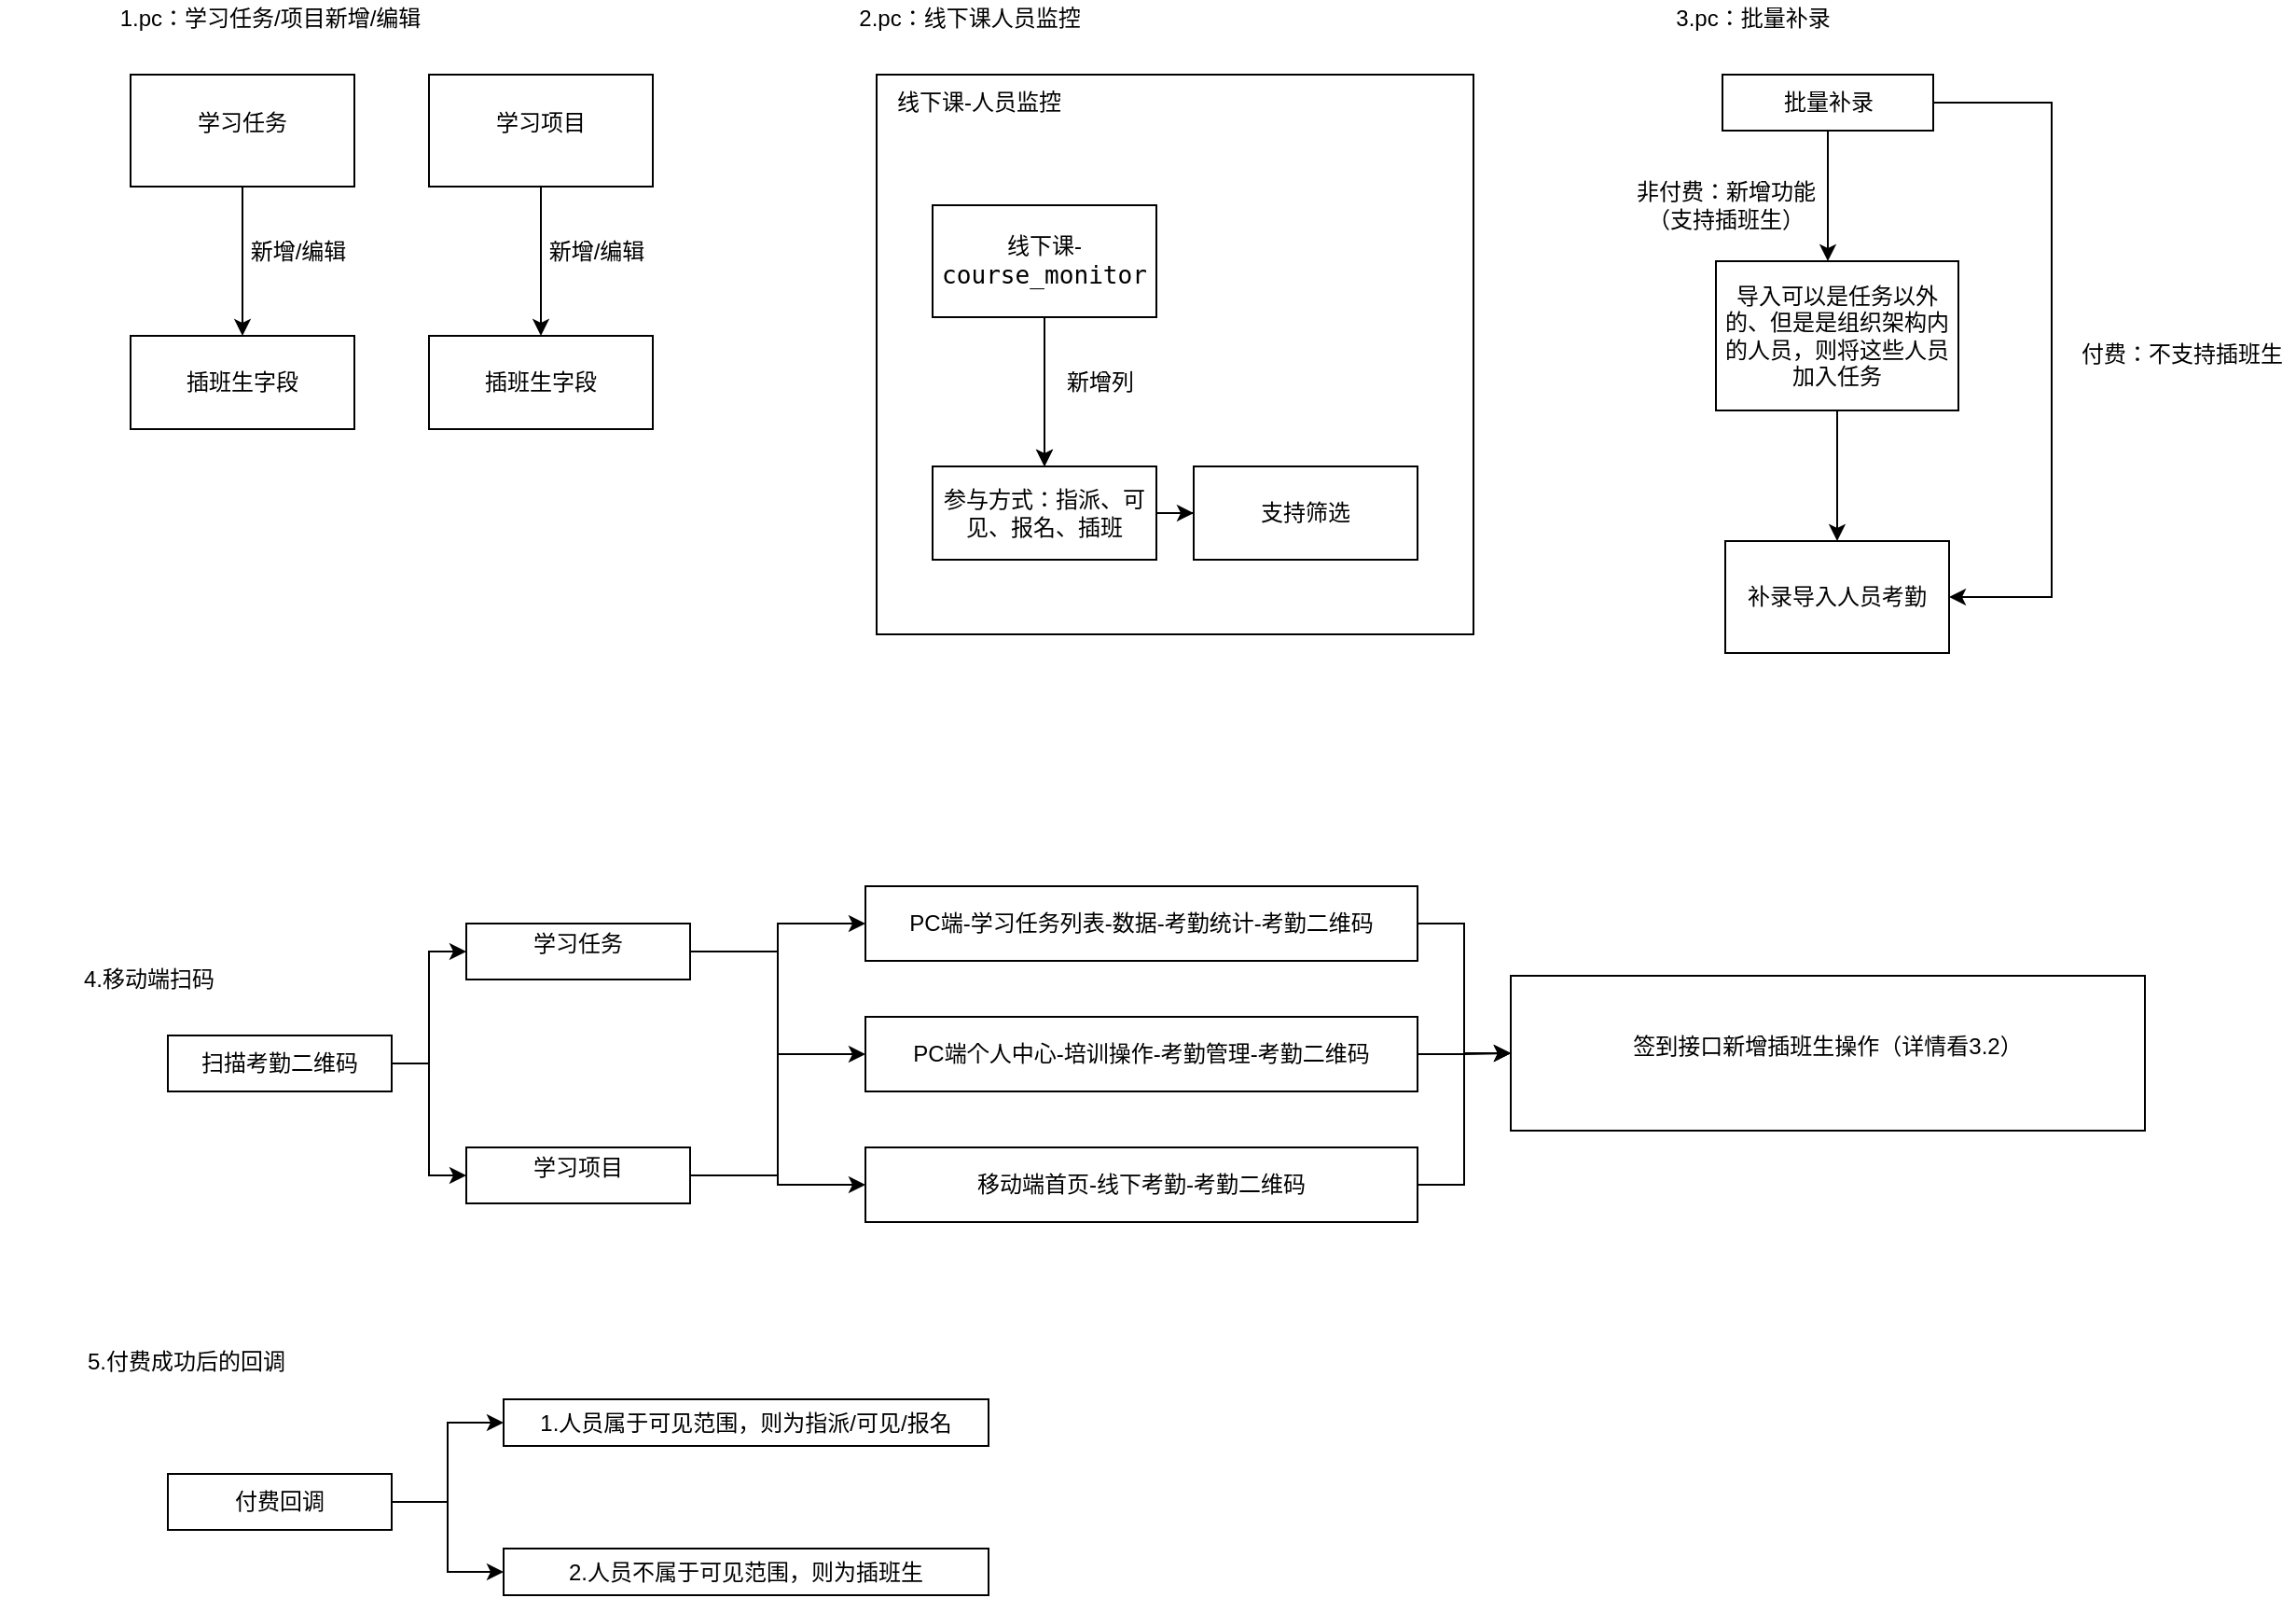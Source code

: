 <mxfile version="15.7.0" type="github">
  <diagram id="QQz61ZircIYbnm9vTsVw" name="第 1 页">
    <mxGraphModel dx="2489" dy="762" grid="1" gridSize="10" guides="1" tooltips="1" connect="1" arrows="1" fold="1" page="1" pageScale="1" pageWidth="827" pageHeight="1169" math="0" shadow="0">
      <root>
        <mxCell id="0" />
        <mxCell id="1" parent="0" />
        <mxCell id="unKhJV9gm8ckkjL5pCyX-3" style="edgeStyle=orthogonalEdgeStyle;rounded=0;orthogonalLoop=1;jettySize=auto;html=1;" parent="1" source="unKhJV9gm8ckkjL5pCyX-1" edge="1">
          <mxGeometry relative="1" as="geometry">
            <mxPoint x="-10" y="200" as="targetPoint" />
          </mxGeometry>
        </mxCell>
        <mxCell id="unKhJV9gm8ckkjL5pCyX-1" value="&lt;div class=&quot;lake-content&quot;&gt;&lt;p id=&quot;ud83db1a8&quot; class=&quot;ne-p&quot; style=&quot;margin: 0 ; padding: 0 ; min-height: 24px&quot;&gt;&lt;span class=&quot;ne-text&quot;&gt;学习任务&lt;/span&gt;&lt;/p&gt;&lt;/div&gt;" style="rounded=0;whiteSpace=wrap;html=1;" parent="1" vertex="1">
          <mxGeometry x="-70" y="60" width="120" height="60" as="geometry" />
        </mxCell>
        <mxCell id="unKhJV9gm8ckkjL5pCyX-8" style="edgeStyle=orthogonalEdgeStyle;rounded=0;orthogonalLoop=1;jettySize=auto;html=1;entryX=0.5;entryY=0;entryDx=0;entryDy=0;" parent="1" source="unKhJV9gm8ckkjL5pCyX-2" target="unKhJV9gm8ckkjL5pCyX-6" edge="1">
          <mxGeometry relative="1" as="geometry" />
        </mxCell>
        <mxCell id="unKhJV9gm8ckkjL5pCyX-2" value="&lt;div class=&quot;lake-content&quot;&gt;&lt;p id=&quot;ud83db1a8&quot; class=&quot;ne-p&quot; style=&quot;margin: 0 ; padding: 0 ; min-height: 24px&quot;&gt;&lt;span class=&quot;ne-text&quot;&gt;学习项目&lt;/span&gt;&lt;/p&gt;&lt;/div&gt;" style="rounded=0;whiteSpace=wrap;html=1;" parent="1" vertex="1">
          <mxGeometry x="90" y="60" width="120" height="60" as="geometry" />
        </mxCell>
        <mxCell id="unKhJV9gm8ckkjL5pCyX-4" value="&lt;div class=&quot;lake-content&quot;&gt;&lt;span class=&quot;ne-text&quot;&gt;插班生字段&lt;/span&gt;&lt;/div&gt;" style="rounded=0;whiteSpace=wrap;html=1;" parent="1" vertex="1">
          <mxGeometry x="-70" y="200" width="120" height="50" as="geometry" />
        </mxCell>
        <mxCell id="unKhJV9gm8ckkjL5pCyX-5" value="新增/编辑" style="text;html=1;strokeColor=none;fillColor=none;align=center;verticalAlign=middle;whiteSpace=wrap;rounded=0;" parent="1" vertex="1">
          <mxGeometry x="-10" y="140" width="60" height="30" as="geometry" />
        </mxCell>
        <mxCell id="unKhJV9gm8ckkjL5pCyX-6" value="&lt;div class=&quot;lake-content&quot;&gt;&lt;span class=&quot;ne-text&quot;&gt;插班生字段&lt;/span&gt;&lt;/div&gt;" style="rounded=0;whiteSpace=wrap;html=1;" parent="1" vertex="1">
          <mxGeometry x="90" y="200" width="120" height="50" as="geometry" />
        </mxCell>
        <mxCell id="unKhJV9gm8ckkjL5pCyX-7" value="新增/编辑" style="text;html=1;strokeColor=none;fillColor=none;align=center;verticalAlign=middle;whiteSpace=wrap;rounded=0;" parent="1" vertex="1">
          <mxGeometry x="150" y="140" width="60" height="30" as="geometry" />
        </mxCell>
        <mxCell id="unKhJV9gm8ckkjL5pCyX-20" value="" style="rounded=0;whiteSpace=wrap;html=1;labelBackgroundColor=#FFFFFF;fontColor=#000000;" parent="1" vertex="1">
          <mxGeometry x="330" y="60" width="320" height="300" as="geometry" />
        </mxCell>
        <mxCell id="unKhJV9gm8ckkjL5pCyX-17" value="线下课-&lt;span style=&quot;font-family: &amp;#34;jetbrains mono&amp;#34; , monospace ; font-size: 9.8pt ; background-color: rgb(255 , 255 , 255)&quot;&gt;course_monitor&lt;/span&gt;" style="rounded=0;whiteSpace=wrap;html=1;" parent="1" vertex="1">
          <mxGeometry x="360" y="130" width="120" height="60" as="geometry" />
        </mxCell>
        <mxCell id="unKhJV9gm8ckkjL5pCyX-18" style="edgeStyle=orthogonalEdgeStyle;rounded=0;orthogonalLoop=1;jettySize=auto;html=1;fontColor=#000000;" parent="1" source="unKhJV9gm8ckkjL5pCyX-17" edge="1">
          <mxGeometry relative="1" as="geometry">
            <mxPoint x="420" y="270" as="targetPoint" />
          </mxGeometry>
        </mxCell>
        <mxCell id="unKhJV9gm8ckkjL5pCyX-27" style="edgeStyle=orthogonalEdgeStyle;rounded=0;orthogonalLoop=1;jettySize=auto;html=1;fontColor=#000000;" parent="1" source="unKhJV9gm8ckkjL5pCyX-19" target="unKhJV9gm8ckkjL5pCyX-26" edge="1">
          <mxGeometry relative="1" as="geometry" />
        </mxCell>
        <mxCell id="unKhJV9gm8ckkjL5pCyX-19" value="&lt;div class=&quot;lake-content&quot;&gt;&lt;span&gt;参与方式&lt;/span&gt;：&lt;span&gt;指派、可见、报名、插班&lt;/span&gt;&lt;/div&gt;" style="rounded=0;whiteSpace=wrap;html=1;" parent="1" vertex="1">
          <mxGeometry x="360" y="270" width="120" height="50" as="geometry" />
        </mxCell>
        <mxCell id="unKhJV9gm8ckkjL5pCyX-21" value="线下课-人员监控" style="text;html=1;strokeColor=none;fillColor=none;align=center;verticalAlign=middle;whiteSpace=wrap;rounded=0;labelBackgroundColor=#FFFFFF;fontColor=#000000;" parent="1" vertex="1">
          <mxGeometry x="330" y="60" width="110" height="30" as="geometry" />
        </mxCell>
        <mxCell id="unKhJV9gm8ckkjL5pCyX-22" value="线下课-&lt;span style=&quot;font-family: &amp;#34;jetbrains mono&amp;#34; , monospace ; font-size: 9.8pt ; background-color: rgb(255 , 255 , 255)&quot;&gt;course_monitor&lt;/span&gt;" style="rounded=0;whiteSpace=wrap;html=1;" parent="1" vertex="1">
          <mxGeometry x="360" y="130" width="120" height="60" as="geometry" />
        </mxCell>
        <mxCell id="unKhJV9gm8ckkjL5pCyX-23" style="edgeStyle=orthogonalEdgeStyle;rounded=0;orthogonalLoop=1;jettySize=auto;html=1;fontColor=#000000;" parent="1" source="unKhJV9gm8ckkjL5pCyX-22" edge="1">
          <mxGeometry relative="1" as="geometry">
            <mxPoint x="420" y="270" as="targetPoint" />
          </mxGeometry>
        </mxCell>
        <mxCell id="unKhJV9gm8ckkjL5pCyX-26" value="&lt;div class=&quot;lake-content&quot;&gt;支持筛选&lt;/div&gt;" style="rounded=0;whiteSpace=wrap;html=1;" parent="1" vertex="1">
          <mxGeometry x="500" y="270" width="120" height="50" as="geometry" />
        </mxCell>
        <mxCell id="unKhJV9gm8ckkjL5pCyX-48" style="edgeStyle=orthogonalEdgeStyle;rounded=0;orthogonalLoop=1;jettySize=auto;html=1;entryX=0;entryY=0.5;entryDx=0;entryDy=0;fontColor=#000000;" parent="1" source="unKhJV9gm8ckkjL5pCyX-50" target="unKhJV9gm8ckkjL5pCyX-52" edge="1">
          <mxGeometry relative="1" as="geometry" />
        </mxCell>
        <mxCell id="unKhJV9gm8ckkjL5pCyX-49" style="edgeStyle=orthogonalEdgeStyle;rounded=0;orthogonalLoop=1;jettySize=auto;html=1;entryX=0;entryY=0.5;entryDx=0;entryDy=0;fontColor=#000000;" parent="1" source="unKhJV9gm8ckkjL5pCyX-50" target="unKhJV9gm8ckkjL5pCyX-54" edge="1">
          <mxGeometry relative="1" as="geometry" />
        </mxCell>
        <mxCell id="unKhJV9gm8ckkjL5pCyX-50" value="&lt;div class=&quot;lake-content&quot;&gt;&lt;span class=&quot;ne-text&quot;&gt;扫描考勤二维码&lt;/span&gt;&lt;/div&gt;" style="rounded=0;whiteSpace=wrap;html=1;labelBackgroundColor=#FFFFFF;fontColor=#000000;" parent="1" vertex="1">
          <mxGeometry x="-50" y="575" width="120" height="30" as="geometry" />
        </mxCell>
        <mxCell id="unKhJV9gm8ckkjL5pCyX-51" style="edgeStyle=orthogonalEdgeStyle;rounded=0;orthogonalLoop=1;jettySize=auto;html=1;entryX=0;entryY=0.5;entryDx=0;entryDy=0;fontColor=#000000;" parent="1" source="unKhJV9gm8ckkjL5pCyX-52" target="unKhJV9gm8ckkjL5pCyX-58" edge="1">
          <mxGeometry relative="1" as="geometry" />
        </mxCell>
        <mxCell id="unKhJV9gm8ckkjL5pCyX-68" style="edgeStyle=orthogonalEdgeStyle;rounded=0;orthogonalLoop=1;jettySize=auto;html=1;entryX=0;entryY=0.5;entryDx=0;entryDy=0;fontColor=#000000;" parent="1" source="unKhJV9gm8ckkjL5pCyX-52" target="unKhJV9gm8ckkjL5pCyX-66" edge="1">
          <mxGeometry relative="1" as="geometry" />
        </mxCell>
        <mxCell id="unKhJV9gm8ckkjL5pCyX-52" value="&lt;div class=&quot;lake-content&quot;&gt;&lt;p id=&quot;u7b562a75&quot; class=&quot;ne-p&quot; style=&quot;margin: 0 ; padding: 0 ; min-height: 24px&quot;&gt;&lt;span class=&quot;ne-text&quot;&gt;学习任务&lt;/span&gt;&lt;/p&gt;&lt;/div&gt;" style="rounded=0;whiteSpace=wrap;html=1;labelBackgroundColor=#FFFFFF;fontColor=#000000;" parent="1" vertex="1">
          <mxGeometry x="110" y="515" width="120" height="30" as="geometry" />
        </mxCell>
        <mxCell id="unKhJV9gm8ckkjL5pCyX-73" style="edgeStyle=orthogonalEdgeStyle;rounded=0;orthogonalLoop=1;jettySize=auto;html=1;entryX=0;entryY=0.5;entryDx=0;entryDy=0;fontColor=#000000;" parent="1" source="unKhJV9gm8ckkjL5pCyX-54" target="unKhJV9gm8ckkjL5pCyX-65" edge="1">
          <mxGeometry relative="1" as="geometry" />
        </mxCell>
        <mxCell id="unKhJV9gm8ckkjL5pCyX-54" value="&lt;div class=&quot;lake-content&quot;&gt;&lt;p id=&quot;u7b562a75&quot; class=&quot;ne-p&quot; style=&quot;margin: 0 ; padding: 0 ; min-height: 24px&quot;&gt;&lt;span class=&quot;ne-text&quot;&gt;学习项目&lt;/span&gt;&lt;/p&gt;&lt;/div&gt;" style="rounded=0;whiteSpace=wrap;html=1;labelBackgroundColor=#FFFFFF;fontColor=#000000;" parent="1" vertex="1">
          <mxGeometry x="110" y="635" width="120" height="30" as="geometry" />
        </mxCell>
        <mxCell id="unKhJV9gm8ckkjL5pCyX-70" style="edgeStyle=orthogonalEdgeStyle;rounded=0;orthogonalLoop=1;jettySize=auto;html=1;entryX=0;entryY=0.5;entryDx=0;entryDy=0;fontColor=#000000;" parent="1" source="unKhJV9gm8ckkjL5pCyX-58" target="unKhJV9gm8ckkjL5pCyX-69" edge="1">
          <mxGeometry relative="1" as="geometry" />
        </mxCell>
        <mxCell id="unKhJV9gm8ckkjL5pCyX-58" value="&lt;span&gt;PC端-学习任务列表-数据-考勤统计-考勤二维码&lt;/span&gt;" style="rounded=0;whiteSpace=wrap;html=1;labelBackgroundColor=#FFFFFF;fontColor=#000000;" parent="1" vertex="1">
          <mxGeometry x="324" y="495" width="296" height="40" as="geometry" />
        </mxCell>
        <mxCell id="unKhJV9gm8ckkjL5pCyX-71" style="edgeStyle=orthogonalEdgeStyle;rounded=0;orthogonalLoop=1;jettySize=auto;html=1;entryX=0;entryY=0.5;entryDx=0;entryDy=0;fontColor=#000000;" parent="1" source="unKhJV9gm8ckkjL5pCyX-65" target="unKhJV9gm8ckkjL5pCyX-69" edge="1">
          <mxGeometry relative="1" as="geometry" />
        </mxCell>
        <mxCell id="unKhJV9gm8ckkjL5pCyX-65" value="&lt;div class=&quot;lake-content&quot;&gt;&lt;span class=&quot;ne-text&quot;&gt;PC端个人中心-培训操作-考勤管理-考勤二维码&lt;/span&gt;&lt;/div&gt;" style="rounded=0;whiteSpace=wrap;html=1;labelBackgroundColor=#FFFFFF;fontColor=#000000;" parent="1" vertex="1">
          <mxGeometry x="324" y="565" width="296" height="40" as="geometry" />
        </mxCell>
        <mxCell id="unKhJV9gm8ckkjL5pCyX-72" style="edgeStyle=orthogonalEdgeStyle;rounded=0;orthogonalLoop=1;jettySize=auto;html=1;entryX=0;entryY=0.5;entryDx=0;entryDy=0;fontColor=#000000;" parent="1" source="unKhJV9gm8ckkjL5pCyX-66" target="unKhJV9gm8ckkjL5pCyX-69" edge="1">
          <mxGeometry relative="1" as="geometry" />
        </mxCell>
        <mxCell id="unKhJV9gm8ckkjL5pCyX-66" value="&lt;div class=&quot;lake-content&quot;&gt;&lt;span class=&quot;ne-text&quot;&gt;移动端首页-线下考勤-考勤二维码&lt;/span&gt;&lt;/div&gt;" style="rounded=0;whiteSpace=wrap;html=1;labelBackgroundColor=#FFFFFF;fontColor=#000000;" parent="1" vertex="1">
          <mxGeometry x="324" y="635" width="296" height="40" as="geometry" />
        </mxCell>
        <mxCell id="unKhJV9gm8ckkjL5pCyX-69" value="&lt;div class=&quot;lake-content&quot;&gt;&lt;p id=&quot;u7b562a75&quot; class=&quot;ne-p&quot; style=&quot;margin: 0 ; padding: 0 ; min-height: 24px&quot;&gt;&lt;span class=&quot;ne-text&quot;&gt;签到接口新增插班生操作（详情看3.2）&lt;/span&gt;&lt;/p&gt;&lt;/div&gt;" style="rounded=0;whiteSpace=wrap;html=1;labelBackgroundColor=#FFFFFF;fontColor=#000000;" parent="1" vertex="1">
          <mxGeometry x="670" y="543" width="340" height="83" as="geometry" />
        </mxCell>
        <mxCell id="unKhJV9gm8ckkjL5pCyX-75" value="1.pc：学习任务/项目新增/编辑" style="text;html=1;strokeColor=none;fillColor=none;align=center;verticalAlign=middle;whiteSpace=wrap;rounded=0;labelBackgroundColor=#FFFFFF;fontColor=#000000;" parent="1" vertex="1">
          <mxGeometry x="-80" y="20" width="170" height="20" as="geometry" />
        </mxCell>
        <mxCell id="unKhJV9gm8ckkjL5pCyX-76" value="2.pc：线下课人员监控" style="text;html=1;strokeColor=none;fillColor=none;align=center;verticalAlign=middle;whiteSpace=wrap;rounded=0;labelBackgroundColor=#FFFFFF;fontColor=#000000;" parent="1" vertex="1">
          <mxGeometry x="300" y="20" width="160" height="20" as="geometry" />
        </mxCell>
        <mxCell id="unKhJV9gm8ckkjL5pCyX-77" value="4.移动端扫码" style="text;html=1;strokeColor=none;fillColor=none;align=center;verticalAlign=middle;whiteSpace=wrap;rounded=0;labelBackgroundColor=#FFFFFF;fontColor=#000000;" parent="1" vertex="1">
          <mxGeometry x="-140" y="535" width="160" height="20" as="geometry" />
        </mxCell>
        <mxCell id="unKhJV9gm8ckkjL5pCyX-79" value="新增列" style="text;html=1;strokeColor=none;fillColor=none;align=center;verticalAlign=middle;whiteSpace=wrap;rounded=0;labelBackgroundColor=#FFFFFF;fontColor=#000000;" parent="1" vertex="1">
          <mxGeometry x="420" y="210" width="60" height="30" as="geometry" />
        </mxCell>
        <mxCell id="unKhJV9gm8ckkjL5pCyX-84" value="3.pc：批量补录" style="text;html=1;strokeColor=none;fillColor=none;align=center;verticalAlign=middle;whiteSpace=wrap;rounded=0;labelBackgroundColor=#FFFFFF;fontColor=#000000;" parent="1" vertex="1">
          <mxGeometry x="720" y="20" width="160" height="20" as="geometry" />
        </mxCell>
        <mxCell id="unKhJV9gm8ckkjL5pCyX-86" style="edgeStyle=orthogonalEdgeStyle;rounded=0;orthogonalLoop=1;jettySize=auto;html=1;fontColor=#000000;" parent="1" source="unKhJV9gm8ckkjL5pCyX-85" edge="1">
          <mxGeometry relative="1" as="geometry">
            <mxPoint x="840" y="160" as="targetPoint" />
          </mxGeometry>
        </mxCell>
        <mxCell id="unKhJV9gm8ckkjL5pCyX-91" style="edgeStyle=orthogonalEdgeStyle;rounded=0;orthogonalLoop=1;jettySize=auto;html=1;entryX=1;entryY=0.5;entryDx=0;entryDy=0;fontColor=#000000;" parent="1" source="unKhJV9gm8ckkjL5pCyX-85" target="unKhJV9gm8ckkjL5pCyX-90" edge="1">
          <mxGeometry relative="1" as="geometry">
            <Array as="points">
              <mxPoint x="960" y="75" />
              <mxPoint x="960" y="340" />
            </Array>
          </mxGeometry>
        </mxCell>
        <mxCell id="unKhJV9gm8ckkjL5pCyX-85" value="批量补录" style="rounded=0;whiteSpace=wrap;html=1;labelBackgroundColor=#FFFFFF;fontColor=#000000;" parent="1" vertex="1">
          <mxGeometry x="783.5" y="60" width="113" height="30" as="geometry" />
        </mxCell>
        <mxCell id="unKhJV9gm8ckkjL5pCyX-89" style="edgeStyle=orthogonalEdgeStyle;rounded=0;orthogonalLoop=1;jettySize=auto;html=1;fontColor=#000000;" parent="1" source="unKhJV9gm8ckkjL5pCyX-87" edge="1">
          <mxGeometry relative="1" as="geometry">
            <mxPoint x="845" y="310" as="targetPoint" />
          </mxGeometry>
        </mxCell>
        <mxCell id="unKhJV9gm8ckkjL5pCyX-87" value="导入可以是任务以外的、但是是组织架构内的人员，则将这些人员加入任务" style="rounded=0;whiteSpace=wrap;html=1;labelBackgroundColor=#FFFFFF;fontColor=#000000;" parent="1" vertex="1">
          <mxGeometry x="780" y="160" width="130" height="80" as="geometry" />
        </mxCell>
        <mxCell id="unKhJV9gm8ckkjL5pCyX-88" value="非付费：新增功能（支持插班生）" style="text;html=1;strokeColor=none;fillColor=none;align=center;verticalAlign=middle;whiteSpace=wrap;rounded=0;labelBackgroundColor=#FFFFFF;fontColor=#000000;" parent="1" vertex="1">
          <mxGeometry x="734" y="120" width="103" height="20" as="geometry" />
        </mxCell>
        <mxCell id="unKhJV9gm8ckkjL5pCyX-90" value="补录导入人员考勤" style="rounded=0;whiteSpace=wrap;html=1;labelBackgroundColor=#FFFFFF;fontColor=#000000;" parent="1" vertex="1">
          <mxGeometry x="785" y="310" width="120" height="60" as="geometry" />
        </mxCell>
        <mxCell id="unKhJV9gm8ckkjL5pCyX-92" value="付费：不支持插班生" style="text;html=1;strokeColor=none;fillColor=none;align=center;verticalAlign=middle;whiteSpace=wrap;rounded=0;labelBackgroundColor=#FFFFFF;fontColor=#000000;" parent="1" vertex="1">
          <mxGeometry x="970" y="200" width="120" height="20" as="geometry" />
        </mxCell>
        <mxCell id="IAkv027ogftugQQiBeZh-1" value="5.付费成功后的回调" style="text;html=1;strokeColor=none;fillColor=none;align=center;verticalAlign=middle;whiteSpace=wrap;rounded=0;labelBackgroundColor=#FFFFFF;fontColor=#000000;" vertex="1" parent="1">
          <mxGeometry x="-120" y="740" width="160" height="20" as="geometry" />
        </mxCell>
        <mxCell id="IAkv027ogftugQQiBeZh-3" style="edgeStyle=orthogonalEdgeStyle;rounded=0;orthogonalLoop=1;jettySize=auto;html=1;entryX=0;entryY=0.5;entryDx=0;entryDy=0;" edge="1" parent="1" source="IAkv027ogftugQQiBeZh-2" target="IAkv027ogftugQQiBeZh-5">
          <mxGeometry relative="1" as="geometry">
            <mxPoint x="110" y="835" as="targetPoint" />
          </mxGeometry>
        </mxCell>
        <mxCell id="IAkv027ogftugQQiBeZh-7" style="edgeStyle=orthogonalEdgeStyle;rounded=0;orthogonalLoop=1;jettySize=auto;html=1;entryX=0;entryY=0.5;entryDx=0;entryDy=0;" edge="1" parent="1" source="IAkv027ogftugQQiBeZh-2" target="IAkv027ogftugQQiBeZh-6">
          <mxGeometry relative="1" as="geometry" />
        </mxCell>
        <mxCell id="IAkv027ogftugQQiBeZh-2" value="&lt;div class=&quot;lake-content&quot;&gt;&lt;span class=&quot;ne-text&quot;&gt;付费回调&lt;/span&gt;&lt;/div&gt;" style="rounded=0;whiteSpace=wrap;html=1;labelBackgroundColor=#FFFFFF;fontColor=#000000;" vertex="1" parent="1">
          <mxGeometry x="-50" y="810" width="120" height="30" as="geometry" />
        </mxCell>
        <mxCell id="IAkv027ogftugQQiBeZh-5" value="&lt;div class=&quot;lake-content&quot;&gt;1.人员属于可见范围，则为指派/可见/报名&lt;/div&gt;" style="rounded=0;whiteSpace=wrap;html=1;labelBackgroundColor=#FFFFFF;fontColor=#000000;" vertex="1" parent="1">
          <mxGeometry x="130" y="770" width="260" height="25" as="geometry" />
        </mxCell>
        <mxCell id="IAkv027ogftugQQiBeZh-6" value="&lt;div class=&quot;lake-content&quot;&gt;2.人员不属于可见范围，则为插班生&lt;/div&gt;" style="rounded=0;whiteSpace=wrap;html=1;labelBackgroundColor=#FFFFFF;fontColor=#000000;" vertex="1" parent="1">
          <mxGeometry x="130" y="850" width="260" height="25" as="geometry" />
        </mxCell>
      </root>
    </mxGraphModel>
  </diagram>
</mxfile>
